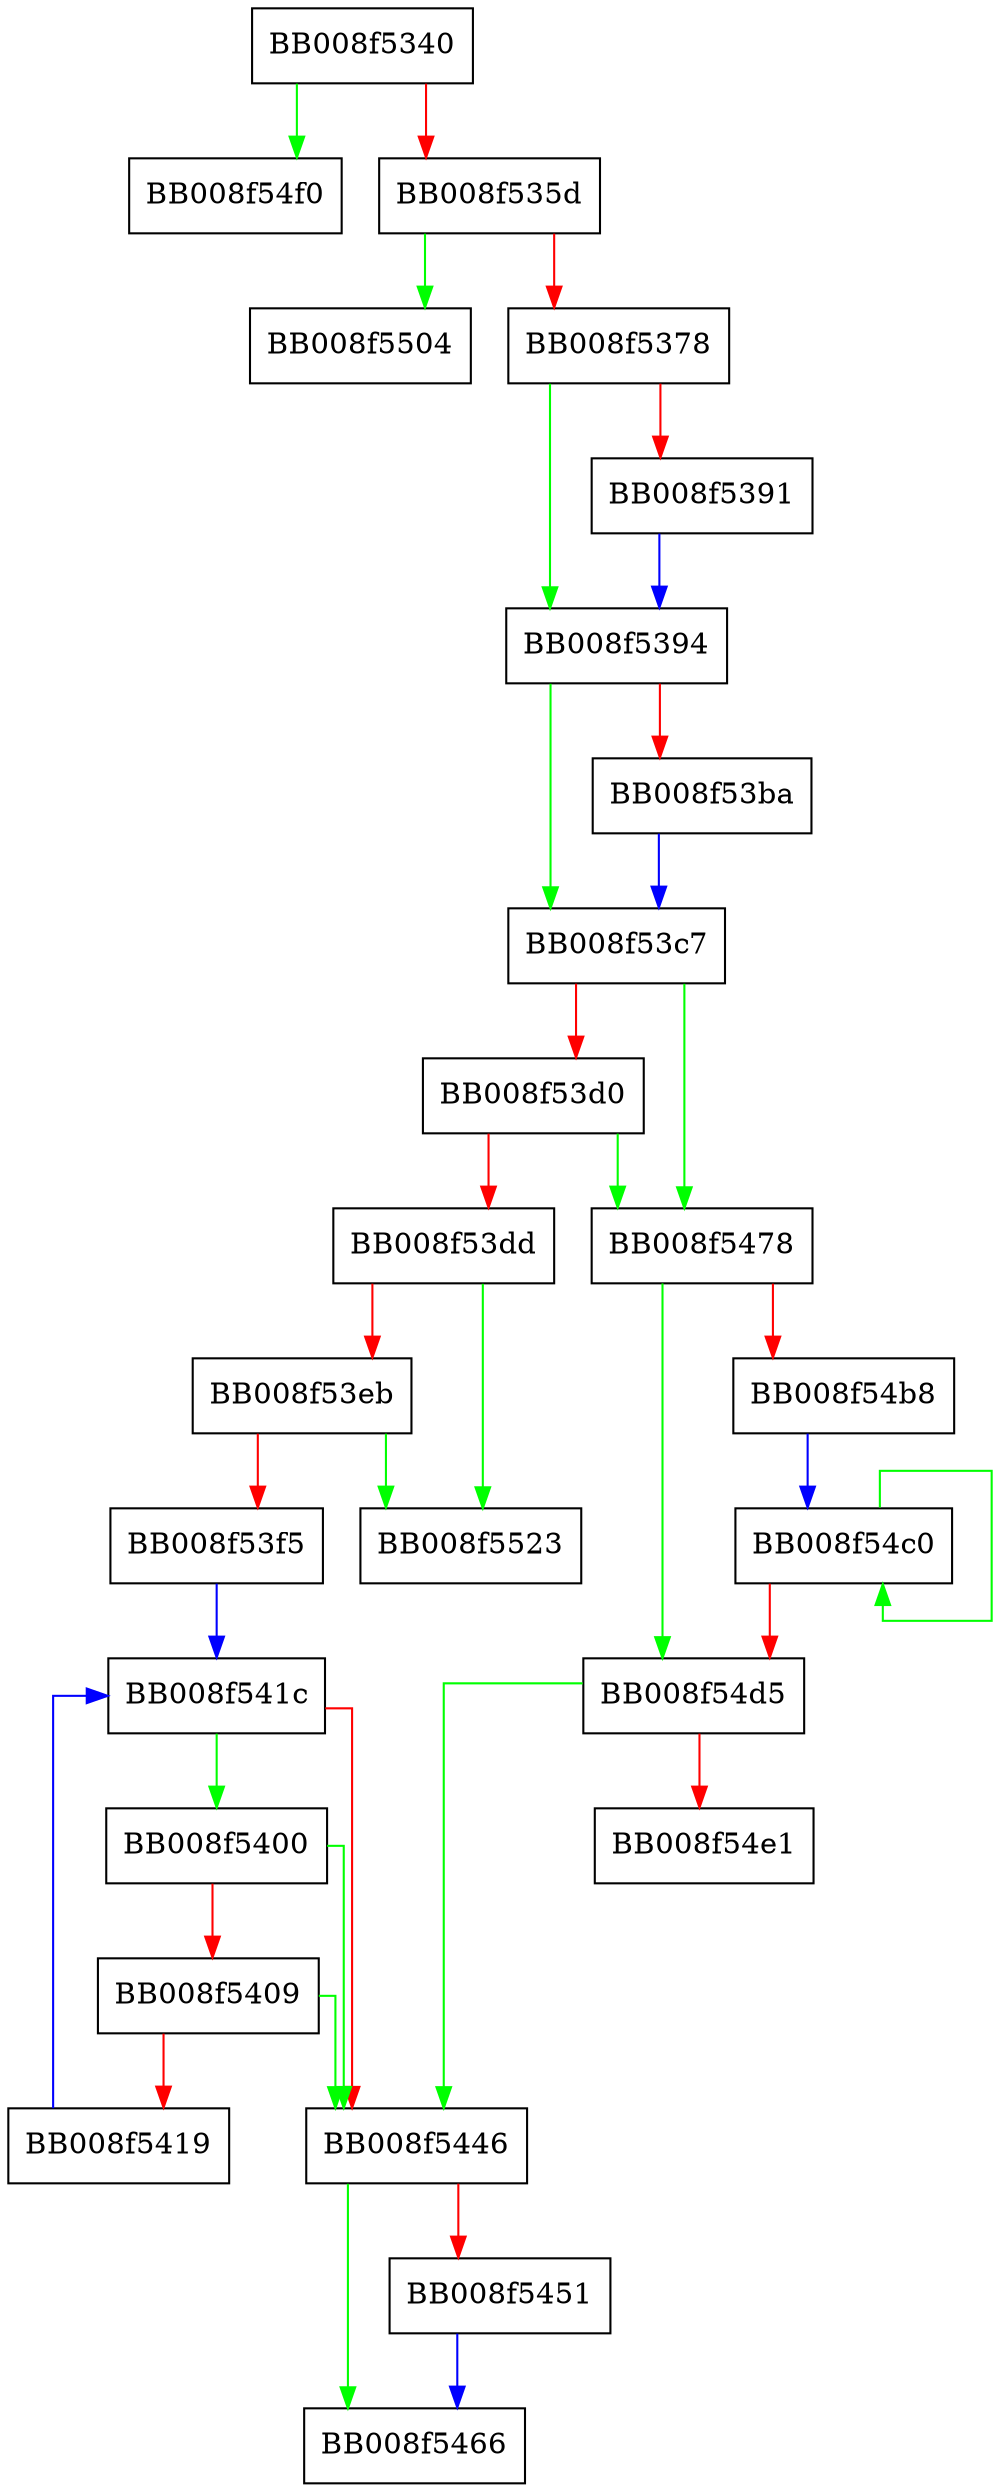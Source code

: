 digraph __gconv {
  node [shape="box"];
  graph [splines=ortho];
  BB008f5340 -> BB008f54f0 [color="green"];
  BB008f5340 -> BB008f535d [color="red"];
  BB008f535d -> BB008f5504 [color="green"];
  BB008f535d -> BB008f5378 [color="red"];
  BB008f5378 -> BB008f5394 [color="green"];
  BB008f5378 -> BB008f5391 [color="red"];
  BB008f5391 -> BB008f5394 [color="blue"];
  BB008f5394 -> BB008f53c7 [color="green"];
  BB008f5394 -> BB008f53ba [color="red"];
  BB008f53ba -> BB008f53c7 [color="blue"];
  BB008f53c7 -> BB008f5478 [color="green"];
  BB008f53c7 -> BB008f53d0 [color="red"];
  BB008f53d0 -> BB008f5478 [color="green"];
  BB008f53d0 -> BB008f53dd [color="red"];
  BB008f53dd -> BB008f5523 [color="green"];
  BB008f53dd -> BB008f53eb [color="red"];
  BB008f53eb -> BB008f5523 [color="green"];
  BB008f53eb -> BB008f53f5 [color="red"];
  BB008f53f5 -> BB008f541c [color="blue"];
  BB008f5400 -> BB008f5446 [color="green"];
  BB008f5400 -> BB008f5409 [color="red"];
  BB008f5409 -> BB008f5446 [color="green"];
  BB008f5409 -> BB008f5419 [color="red"];
  BB008f5419 -> BB008f541c [color="blue"];
  BB008f541c -> BB008f5400 [color="green"];
  BB008f541c -> BB008f5446 [color="red"];
  BB008f5446 -> BB008f5466 [color="green"];
  BB008f5446 -> BB008f5451 [color="red"];
  BB008f5451 -> BB008f5466 [color="blue"];
  BB008f5478 -> BB008f54d5 [color="green"];
  BB008f5478 -> BB008f54b8 [color="red"];
  BB008f54b8 -> BB008f54c0 [color="blue"];
  BB008f54c0 -> BB008f54c0 [color="green"];
  BB008f54c0 -> BB008f54d5 [color="red"];
  BB008f54d5 -> BB008f5446 [color="green"];
  BB008f54d5 -> BB008f54e1 [color="red"];
}